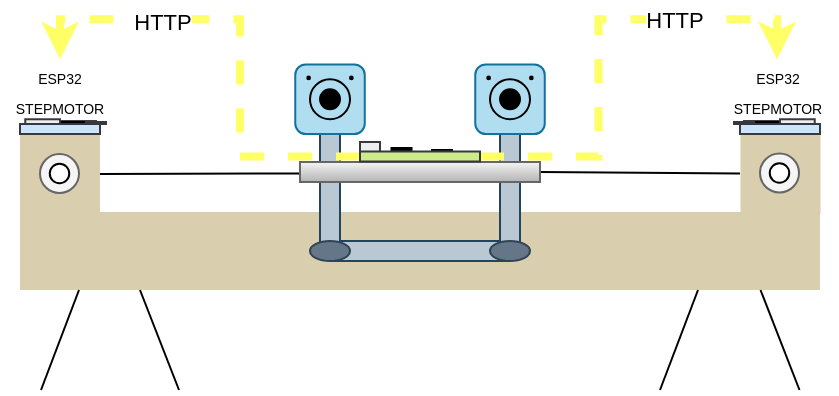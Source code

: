 <mxfile version="28.0.7">
  <diagram name="Página-1" id="j4SLe0pqrd544xetbmJd">
    <mxGraphModel dx="1277" dy="620" grid="1" gridSize="10" guides="1" tooltips="1" connect="1" arrows="1" fold="1" page="1" pageScale="1" pageWidth="827" pageHeight="583" math="0" shadow="0">
      <root>
        <mxCell id="0" />
        <mxCell id="1" parent="0" />
        <mxCell id="S2QrxNCUd-B4CDodrf9g-1" value="" style="rounded=0;whiteSpace=wrap;html=1;fillColor=#D9CEAE;strokeColor=none;glass=0;" vertex="1" parent="1">
          <mxGeometry x="200" y="440" width="400" height="39" as="geometry" />
        </mxCell>
        <mxCell id="S2QrxNCUd-B4CDodrf9g-30" value="" style="rounded=0;whiteSpace=wrap;html=1;fillColor=#bac8d3;strokeColor=#23445d;rotation=90;" vertex="1" parent="1">
          <mxGeometry x="394.75" y="414.75" width="10" height="89.5" as="geometry" />
        </mxCell>
        <mxCell id="S2QrxNCUd-B4CDodrf9g-9" value="" style="rounded=0;whiteSpace=wrap;html=1;fillColor=#D9CEAE;strokeWidth=1;strokeColor=none;" vertex="1" parent="1">
          <mxGeometry x="200" y="401" width="40" height="40" as="geometry" />
        </mxCell>
        <mxCell id="S2QrxNCUd-B4CDodrf9g-4" value="" style="ellipse;whiteSpace=wrap;html=1;aspect=fixed;fillColor=#f5f5f5;fontColor=#333333;strokeColor=#666666;" vertex="1" parent="1">
          <mxGeometry x="210" y="411" width="19.5" height="19.5" as="geometry" />
        </mxCell>
        <mxCell id="S2QrxNCUd-B4CDodrf9g-12" value="" style="rounded=0;whiteSpace=wrap;html=1;fillColor=#D9CEAE;strokeColor=none;strokeWidth=0;" vertex="1" parent="1">
          <mxGeometry x="560" y="400.75" width="40" height="40" as="geometry" />
        </mxCell>
        <mxCell id="S2QrxNCUd-B4CDodrf9g-13" value="" style="ellipse;whiteSpace=wrap;html=1;aspect=fixed;fillColor=#f5f5f5;fontColor=#333333;strokeColor=#666666;" vertex="1" parent="1">
          <mxGeometry x="570" y="410.75" width="19.5" height="19.5" as="geometry" />
        </mxCell>
        <mxCell id="S2QrxNCUd-B4CDodrf9g-17" style="rounded=0;orthogonalLoop=1;jettySize=auto;html=1;exitX=0;exitY=0.5;exitDx=0;exitDy=0;entryX=1;entryY=0.5;entryDx=0;entryDy=0;endArrow=none;endFill=0;" edge="1" parent="1" target="S2QrxNCUd-B4CDodrf9g-9">
          <mxGeometry relative="1" as="geometry">
            <mxPoint x="250" y="420.818" as="targetPoint" />
            <mxPoint x="340" y="420.75" as="sourcePoint" />
          </mxGeometry>
        </mxCell>
        <mxCell id="S2QrxNCUd-B4CDodrf9g-16" value="" style="rounded=0;whiteSpace=wrap;html=1;fillColor=#bac8d3;strokeColor=#23445d;" vertex="1" parent="1">
          <mxGeometry x="350" y="401" width="10" height="60" as="geometry" />
        </mxCell>
        <mxCell id="S2QrxNCUd-B4CDodrf9g-19" value="" style="rounded=0;whiteSpace=wrap;html=1;fillColor=#bac8d3;strokeColor=#23445d;" vertex="1" parent="1">
          <mxGeometry x="440" y="401" width="10" height="60" as="geometry" />
        </mxCell>
        <mxCell id="S2QrxNCUd-B4CDodrf9g-20" style="edgeStyle=none;rounded=0;orthogonalLoop=1;jettySize=auto;html=1;exitX=1;exitY=0.5;exitDx=0;exitDy=0;entryX=0;entryY=0.5;entryDx=0;entryDy=0;endArrow=none;endFill=0;" edge="1" parent="1" source="S2QrxNCUd-B4CDodrf9g-18" target="S2QrxNCUd-B4CDodrf9g-12">
          <mxGeometry relative="1" as="geometry">
            <mxPoint x="540" y="420.222" as="targetPoint" />
          </mxGeometry>
        </mxCell>
        <mxCell id="S2QrxNCUd-B4CDodrf9g-18" value="" style="rounded=0;whiteSpace=wrap;html=1;fillColor=#f5f5f5;gradientColor=#b3b3b3;strokeColor=#666666;" vertex="1" parent="1">
          <mxGeometry x="340" y="415" width="120" height="10" as="geometry" />
        </mxCell>
        <mxCell id="S2QrxNCUd-B4CDodrf9g-23" value="" style="ellipse;whiteSpace=wrap;html=1;fillColor=#647687;fontColor=#ffffff;strokeColor=#314354;" vertex="1" parent="1">
          <mxGeometry x="435" y="454.5" width="20" height="10" as="geometry" />
        </mxCell>
        <mxCell id="S2QrxNCUd-B4CDodrf9g-22" value="" style="ellipse;whiteSpace=wrap;html=1;fillColor=#647687;fontColor=#ffffff;strokeColor=#314354;" vertex="1" parent="1">
          <mxGeometry x="345" y="454.5" width="20" height="10" as="geometry" />
        </mxCell>
        <mxCell id="S2QrxNCUd-B4CDodrf9g-26" value="" style="endArrow=none;html=1;rounded=0;entryX=0.043;entryY=1.002;entryDx=0;entryDy=0;entryPerimeter=0;" edge="1" parent="1">
          <mxGeometry width="50" height="50" relative="1" as="geometry">
            <mxPoint x="520" y="529" as="sourcePoint" />
            <mxPoint x="539" y="479" as="targetPoint" />
          </mxGeometry>
        </mxCell>
        <mxCell id="S2QrxNCUd-B4CDodrf9g-27" value="" style="endArrow=none;html=1;rounded=0;flowAnimation=0;" edge="1" parent="1">
          <mxGeometry width="50" height="50" relative="1" as="geometry">
            <mxPoint x="589.75" y="529" as="sourcePoint" />
            <mxPoint x="570.25" y="479" as="targetPoint" />
          </mxGeometry>
        </mxCell>
        <mxCell id="S2QrxNCUd-B4CDodrf9g-28" value="" style="ellipse;whiteSpace=wrap;html=1;aspect=fixed;" vertex="1" parent="1">
          <mxGeometry x="214.88" y="415.88" width="9.75" height="9.75" as="geometry" />
        </mxCell>
        <mxCell id="S2QrxNCUd-B4CDodrf9g-29" value="" style="ellipse;whiteSpace=wrap;html=1;aspect=fixed;" vertex="1" parent="1">
          <mxGeometry x="574.87" y="415.62" width="9.75" height="9.75" as="geometry" />
        </mxCell>
        <mxCell id="S2QrxNCUd-B4CDodrf9g-31" value="" style="whiteSpace=wrap;html=1;aspect=fixed;rounded=1;fillColor=#b1ddf0;strokeColor=#10739e;" vertex="1" parent="1">
          <mxGeometry x="337.63" y="366.25" width="34.75" height="34.75" as="geometry" />
        </mxCell>
        <mxCell id="S2QrxNCUd-B4CDodrf9g-33" value="" style="ellipse;whiteSpace=wrap;html=1;aspect=fixed;fillColor=none;" vertex="1" parent="1">
          <mxGeometry x="345" y="373.63" width="20" height="20" as="geometry" />
        </mxCell>
        <mxCell id="S2QrxNCUd-B4CDodrf9g-35" value="" style="ellipse;whiteSpace=wrap;html=1;aspect=fixed;fillColor=light-dark(#000000,#000000);" vertex="1" parent="1">
          <mxGeometry x="350.01" y="378.63" width="10" height="10" as="geometry" />
        </mxCell>
        <mxCell id="S2QrxNCUd-B4CDodrf9g-37" value="" style="ellipse;whiteSpace=wrap;html=1;aspect=fixed;fillColor=light-dark(#000000,#000000);" vertex="1" parent="1">
          <mxGeometry x="343.63" y="372.26" width="1.37" height="1.37" as="geometry" />
        </mxCell>
        <mxCell id="S2QrxNCUd-B4CDodrf9g-38" value="" style="ellipse;whiteSpace=wrap;html=1;aspect=fixed;fillColor=light-dark(#000000,#000000);" vertex="1" parent="1">
          <mxGeometry x="365" y="372.26" width="1.37" height="1.37" as="geometry" />
        </mxCell>
        <mxCell id="S2QrxNCUd-B4CDodrf9g-46" value="" style="rounded=0;whiteSpace=wrap;html=1;fillColor=#eeeeee;strokeColor=#36393d;" vertex="1" parent="1">
          <mxGeometry x="370" y="405" width="10" height="5" as="geometry" />
        </mxCell>
        <mxCell id="S2QrxNCUd-B4CDodrf9g-39" value="" style="whiteSpace=wrap;html=1;aspect=fixed;rounded=1;fillColor=#b1ddf0;strokeColor=#10739e;" vertex="1" parent="1">
          <mxGeometry x="427.63" y="366.25" width="34.75" height="34.75" as="geometry" />
        </mxCell>
        <mxCell id="S2QrxNCUd-B4CDodrf9g-40" value="" style="ellipse;whiteSpace=wrap;html=1;aspect=fixed;fillColor=none;" vertex="1" parent="1">
          <mxGeometry x="435" y="373.63" width="20" height="20" as="geometry" />
        </mxCell>
        <mxCell id="S2QrxNCUd-B4CDodrf9g-41" value="" style="ellipse;whiteSpace=wrap;html=1;aspect=fixed;fillColor=light-dark(#000000,#000000);" vertex="1" parent="1">
          <mxGeometry x="440.01" y="378.63" width="10" height="10" as="geometry" />
        </mxCell>
        <mxCell id="S2QrxNCUd-B4CDodrf9g-42" value="" style="ellipse;whiteSpace=wrap;html=1;aspect=fixed;fillColor=light-dark(#000000,#000000);" vertex="1" parent="1">
          <mxGeometry x="433.63" y="372.26" width="1.37" height="1.37" as="geometry" />
        </mxCell>
        <mxCell id="S2QrxNCUd-B4CDodrf9g-47" value="" style="rounded=0;whiteSpace=wrap;html=1;fillColor=light-dark(#000000,#000000);strokeColor=light-dark(#000000,#000000);" vertex="1" parent="1">
          <mxGeometry x="385.75" y="408" width="10" height="5" as="geometry" />
        </mxCell>
        <mxCell id="S2QrxNCUd-B4CDodrf9g-48" value="" style="rounded=0;whiteSpace=wrap;html=1;fillColor=light-dark(#000000,#000000);strokeColor=light-dark(#000000,#000000);" vertex="1" parent="1">
          <mxGeometry x="406" y="409" width="10" height="5" as="geometry" />
        </mxCell>
        <mxCell id="S2QrxNCUd-B4CDodrf9g-43" value="" style="ellipse;whiteSpace=wrap;html=1;aspect=fixed;fillColor=light-dark(#000000,#000000);" vertex="1" parent="1">
          <mxGeometry x="455" y="372.26" width="1.37" height="1.37" as="geometry" />
        </mxCell>
        <mxCell id="S2QrxNCUd-B4CDodrf9g-53" style="edgeStyle=orthogonalEdgeStyle;rounded=0;orthogonalLoop=1;jettySize=auto;html=1;exitX=1;exitY=0.5;exitDx=0;exitDy=0;dashed=1;strokeWidth=4;strokeColor=#FFFF66;entryX=0.5;entryY=0;entryDx=0;entryDy=0;" edge="1" parent="1" source="S2QrxNCUd-B4CDodrf9g-44" target="S2QrxNCUd-B4CDodrf9g-68">
          <mxGeometry relative="1" as="geometry">
            <mxPoint x="550" y="340" as="targetPoint" />
          </mxGeometry>
        </mxCell>
        <mxCell id="S2QrxNCUd-B4CDodrf9g-70" value="HTTP" style="edgeLabel;html=1;align=center;verticalAlign=middle;resizable=0;points=[];" vertex="1" connectable="0" parent="S2QrxNCUd-B4CDodrf9g-53">
          <mxGeometry x="0.396" relative="1" as="geometry">
            <mxPoint as="offset" />
          </mxGeometry>
        </mxCell>
        <mxCell id="S2QrxNCUd-B4CDodrf9g-54" style="edgeStyle=orthogonalEdgeStyle;rounded=0;orthogonalLoop=1;jettySize=auto;html=1;exitX=0;exitY=0.5;exitDx=0;exitDy=0;dashed=1;strokeWidth=4;strokeColor=#FFFF66;entryX=0.5;entryY=0;entryDx=0;entryDy=0;" edge="1" parent="1" source="S2QrxNCUd-B4CDodrf9g-44" target="S2QrxNCUd-B4CDodrf9g-55">
          <mxGeometry relative="1" as="geometry">
            <mxPoint x="270" y="340" as="targetPoint" />
          </mxGeometry>
        </mxCell>
        <mxCell id="S2QrxNCUd-B4CDodrf9g-69" value="HTTP" style="edgeLabel;html=1;align=center;verticalAlign=middle;resizable=0;points=[];" vertex="1" connectable="0" parent="S2QrxNCUd-B4CDodrf9g-54">
          <mxGeometry x="0.404" y="1" relative="1" as="geometry">
            <mxPoint as="offset" />
          </mxGeometry>
        </mxCell>
        <mxCell id="S2QrxNCUd-B4CDodrf9g-44" value="" style="rounded=0;whiteSpace=wrap;html=1;fillColor=#cdeb8b;strokeColor=#36393d;" vertex="1" parent="1">
          <mxGeometry x="370" y="409.75" width="60" height="5" as="geometry" />
        </mxCell>
        <mxCell id="S2QrxNCUd-B4CDodrf9g-51" value="" style="endArrow=none;html=1;rounded=0;entryX=0.043;entryY=1.002;entryDx=0;entryDy=0;entryPerimeter=0;" edge="1" parent="1">
          <mxGeometry width="50" height="50" relative="1" as="geometry">
            <mxPoint x="210.5" y="529" as="sourcePoint" />
            <mxPoint x="229.5" y="479" as="targetPoint" />
          </mxGeometry>
        </mxCell>
        <mxCell id="S2QrxNCUd-B4CDodrf9g-52" value="" style="endArrow=none;html=1;rounded=0;flowAnimation=0;" edge="1" parent="1">
          <mxGeometry width="50" height="50" relative="1" as="geometry">
            <mxPoint x="279.5" y="529" as="sourcePoint" />
            <mxPoint x="260" y="479" as="targetPoint" />
          </mxGeometry>
        </mxCell>
        <mxCell id="S2QrxNCUd-B4CDodrf9g-60" value="" style="rounded=0;whiteSpace=wrap;html=1;fillColor=light-dark(#000000,#000000);strokeColor=light-dark(#000000,#000000);" vertex="1" parent="1">
          <mxGeometry x="217.63" y="394.63" width="20.37" height="5" as="geometry" />
        </mxCell>
        <mxCell id="S2QrxNCUd-B4CDodrf9g-55" value="&lt;font style=&quot;font-size: 7px;&quot;&gt;ESP32&lt;/font&gt;&lt;div&gt;&lt;font style=&quot;font-size: 7px;&quot;&gt;STEPMOTOR&lt;/font&gt;&lt;/div&gt;" style="text;html=1;align=center;verticalAlign=middle;whiteSpace=wrap;rounded=0;" vertex="1" parent="1">
          <mxGeometry x="190" y="363.63" width="60" height="30" as="geometry" />
        </mxCell>
        <mxCell id="S2QrxNCUd-B4CDodrf9g-61" value="" style="rounded=0;whiteSpace=wrap;html=1;fillColor=#eeeeee;strokeColor=#36393d;" vertex="1" parent="1">
          <mxGeometry x="202.63" y="393.63" width="17.37" height="5" as="geometry" />
        </mxCell>
        <mxCell id="S2QrxNCUd-B4CDodrf9g-58" value="" style="rounded=0;whiteSpace=wrap;html=1;fillColor=#cce5ff;strokeColor=#36393d;" vertex="1" parent="1">
          <mxGeometry x="200" y="396" width="40" height="5" as="geometry" />
        </mxCell>
        <mxCell id="S2QrxNCUd-B4CDodrf9g-62" value="" style="rounded=0;whiteSpace=wrap;html=1;fillColor=#eeeeee;strokeColor=#36393d;" vertex="1" parent="1">
          <mxGeometry x="233" y="395" width="10" height="1" as="geometry" />
        </mxCell>
        <mxCell id="S2QrxNCUd-B4CDodrf9g-67" value="" style="group;flipV=0;flipH=1;" vertex="1" connectable="0" parent="1">
          <mxGeometry x="557" y="393.63" width="43" height="7.37" as="geometry" />
        </mxCell>
        <mxCell id="S2QrxNCUd-B4CDodrf9g-63" value="" style="rounded=0;whiteSpace=wrap;html=1;fillColor=light-dark(#000000,#000000);strokeColor=light-dark(#000000,#000000);flipV=1;flipH=0;" vertex="1" parent="S2QrxNCUd-B4CDodrf9g-67">
          <mxGeometry x="5.0" y="1" width="20.37" height="5" as="geometry" />
        </mxCell>
        <mxCell id="S2QrxNCUd-B4CDodrf9g-64" value="" style="rounded=0;whiteSpace=wrap;html=1;fillColor=#eeeeee;strokeColor=#36393d;flipV=1;flipH=0;" vertex="1" parent="S2QrxNCUd-B4CDodrf9g-67">
          <mxGeometry x="23.0" width="17.37" height="5" as="geometry" />
        </mxCell>
        <mxCell id="S2QrxNCUd-B4CDodrf9g-65" value="" style="rounded=0;whiteSpace=wrap;html=1;fillColor=#cce5ff;strokeColor=#36393d;flipV=1;flipH=0;" vertex="1" parent="S2QrxNCUd-B4CDodrf9g-67">
          <mxGeometry x="3" y="2.37" width="40" height="5" as="geometry" />
        </mxCell>
        <mxCell id="S2QrxNCUd-B4CDodrf9g-66" value="" style="rounded=0;whiteSpace=wrap;html=1;fillColor=#eeeeee;strokeColor=#36393d;flipV=1;flipH=0;" vertex="1" parent="S2QrxNCUd-B4CDodrf9g-67">
          <mxGeometry y="1.37" width="10" height="1" as="geometry" />
        </mxCell>
        <mxCell id="S2QrxNCUd-B4CDodrf9g-68" value="&lt;font style=&quot;font-size: 7px;&quot;&gt;ESP32&lt;/font&gt;&lt;div&gt;&lt;font style=&quot;font-size: 7px;&quot;&gt;STEPMOTOR&lt;/font&gt;&lt;/div&gt;" style="text;html=1;align=center;verticalAlign=middle;whiteSpace=wrap;rounded=0;" vertex="1" parent="1">
          <mxGeometry x="548.5" y="363.63" width="60" height="30" as="geometry" />
        </mxCell>
      </root>
    </mxGraphModel>
  </diagram>
</mxfile>

